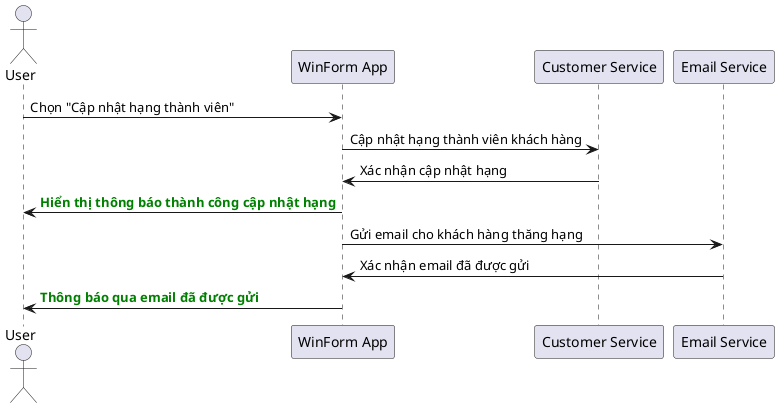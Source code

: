 @startuml
actor User
participant "WinForm App" as App
participant "Customer Service" as CustService
participant "Email Service" as EmailService

User -> App: Chọn "Cập nhật hạng thành viên"
App -> CustService: Cập nhật hạng thành viên khách hàng
CustService -> App: Xác nhận cập nhật hạng
App -> User: <font color=green><b>Hiển thị thông báo thành công cập nhật hạng</b></font>

App -> EmailService: Gửi email cho khách hàng thăng hạng
EmailService -> App: Xác nhận email đã được gửi
App -> User: <font color=green><b>Thông báo qua email đã được gửi</b></font>
@enduml
